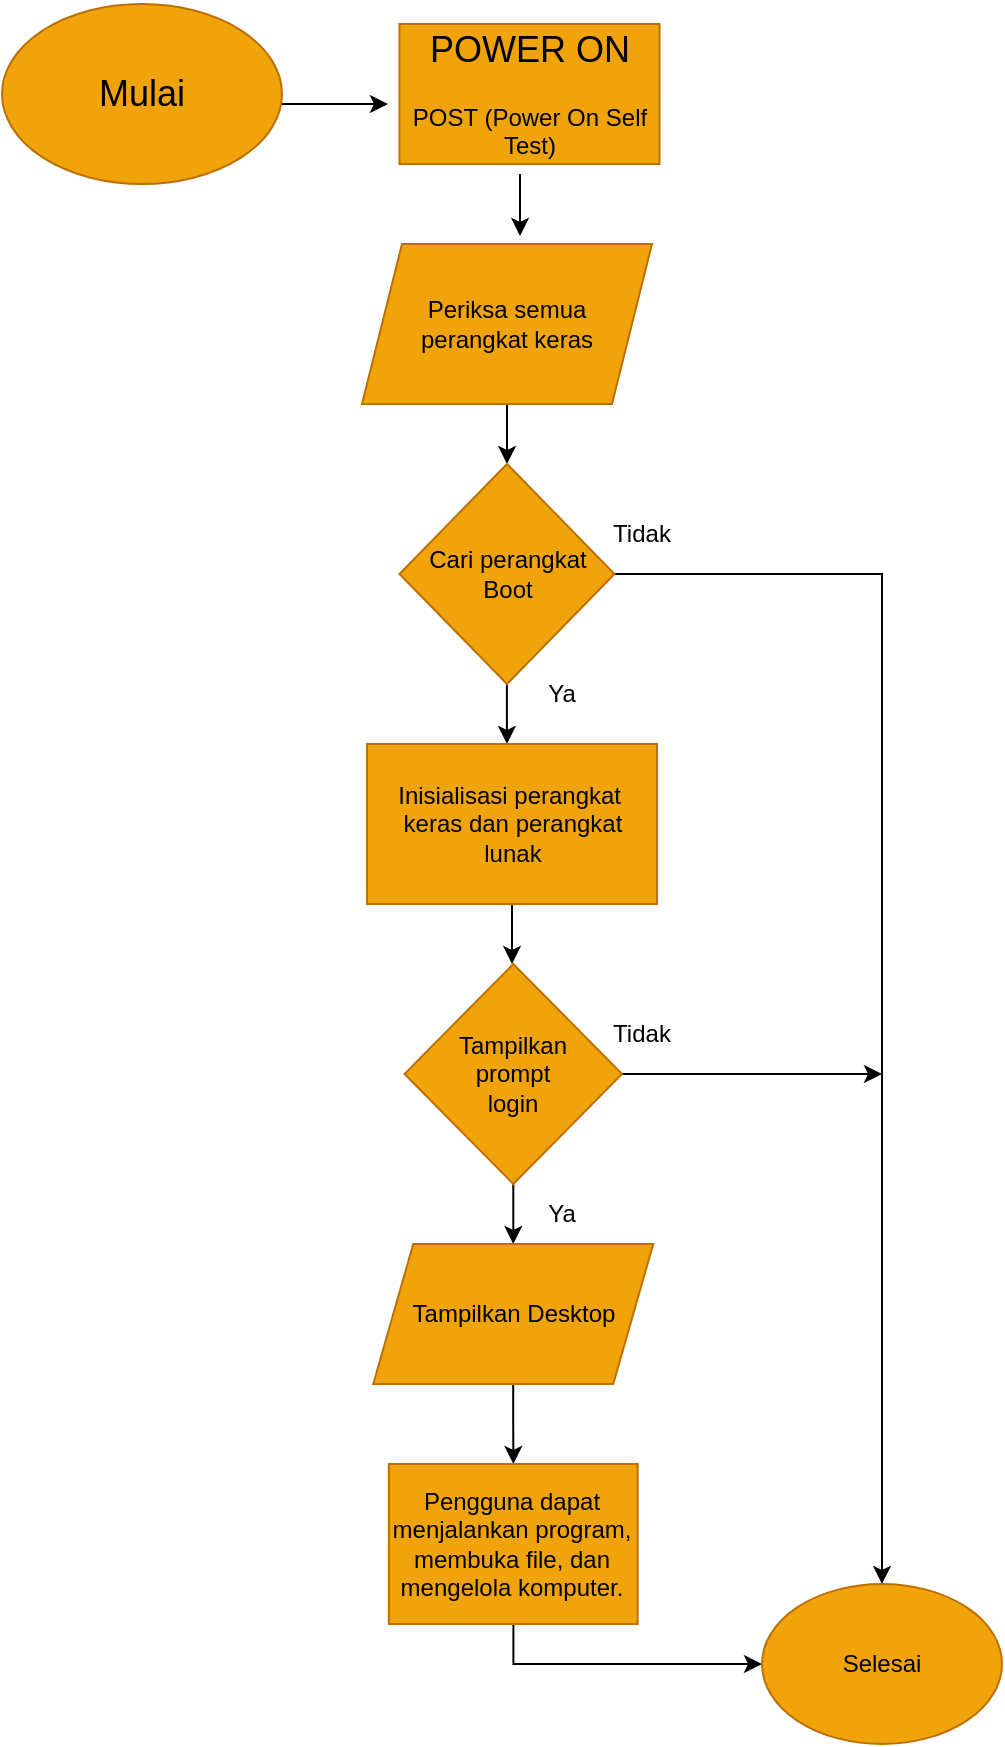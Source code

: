 <mxfile version="23.1.8" type="github">
  <diagram name="Halaman-1" id="z07J5baDnEYeyHc21Ukh">
    <mxGraphModel dx="880" dy="426" grid="1" gridSize="10" guides="1" tooltips="1" connect="1" arrows="1" fold="1" page="1" pageScale="1" pageWidth="827" pageHeight="1169" math="0" shadow="0">
      <root>
        <mxCell id="0" />
        <mxCell id="1" parent="0" />
        <mxCell id="0-bJSz4LQNOg2kQ7naPu-22" style="edgeStyle=orthogonalEdgeStyle;rounded=0;orthogonalLoop=1;jettySize=auto;html=1;entryX=0;entryY=0.5;entryDx=0;entryDy=0;" edge="1" parent="1">
          <mxGeometry relative="1" as="geometry">
            <mxPoint x="140" y="80" as="sourcePoint" />
            <mxPoint x="193" y="80" as="targetPoint" />
          </mxGeometry>
        </mxCell>
        <mxCell id="0-bJSz4LQNOg2kQ7naPu-23" style="edgeStyle=orthogonalEdgeStyle;rounded=0;orthogonalLoop=1;jettySize=auto;html=1;" edge="1" parent="1" source="0-bJSz4LQNOg2kQ7naPu-24">
          <mxGeometry relative="1" as="geometry">
            <mxPoint x="252.495" y="260" as="targetPoint" />
          </mxGeometry>
        </mxCell>
        <mxCell id="0-bJSz4LQNOg2kQ7naPu-24" value="Periksa semua&lt;br&gt;perangkat keras" style="shape=parallelogram;perimeter=parallelogramPerimeter;whiteSpace=wrap;html=1;fixedSize=1;fillColor=#f0a30a;fontColor=#000000;strokeColor=#BD7000;" vertex="1" parent="1">
          <mxGeometry x="180" y="150" width="144.99" height="80" as="geometry" />
        </mxCell>
        <mxCell id="0-bJSz4LQNOg2kQ7naPu-25" style="edgeStyle=orthogonalEdgeStyle;rounded=0;orthogonalLoop=1;jettySize=auto;html=1;" edge="1" parent="1" source="0-bJSz4LQNOg2kQ7naPu-27">
          <mxGeometry relative="1" as="geometry">
            <mxPoint x="252.495" y="400" as="targetPoint" />
          </mxGeometry>
        </mxCell>
        <mxCell id="0-bJSz4LQNOg2kQ7naPu-26" style="edgeStyle=orthogonalEdgeStyle;rounded=0;orthogonalLoop=1;jettySize=auto;html=1;exitX=1;exitY=0.5;exitDx=0;exitDy=0;" edge="1" parent="1" source="0-bJSz4LQNOg2kQ7naPu-27" target="0-bJSz4LQNOg2kQ7naPu-41">
          <mxGeometry relative="1" as="geometry">
            <mxPoint x="410" y="315" as="targetPoint" />
          </mxGeometry>
        </mxCell>
        <mxCell id="0-bJSz4LQNOg2kQ7naPu-27" value="Cari perangkat&lt;br&gt;Boot" style="rhombus;whiteSpace=wrap;html=1;fillColor=#f0a30a;fontColor=#000000;strokeColor=#BD7000;" vertex="1" parent="1">
          <mxGeometry x="198.74" y="260" width="107.51" height="110" as="geometry" />
        </mxCell>
        <mxCell id="0-bJSz4LQNOg2kQ7naPu-28" value="Tidak" style="text;strokeColor=none;align=center;fillColor=none;html=1;verticalAlign=middle;whiteSpace=wrap;rounded=0;" vertex="1" parent="1">
          <mxGeometry x="290" y="280" width="60" height="30" as="geometry" />
        </mxCell>
        <mxCell id="0-bJSz4LQNOg2kQ7naPu-29" value="Ya" style="text;strokeColor=none;align=center;fillColor=none;html=1;verticalAlign=middle;whiteSpace=wrap;rounded=0;" vertex="1" parent="1">
          <mxGeometry x="250" y="360" width="60" height="30" as="geometry" />
        </mxCell>
        <mxCell id="0-bJSz4LQNOg2kQ7naPu-30" style="edgeStyle=orthogonalEdgeStyle;rounded=0;orthogonalLoop=1;jettySize=auto;html=1;" edge="1" parent="1" source="0-bJSz4LQNOg2kQ7naPu-31">
          <mxGeometry relative="1" as="geometry">
            <mxPoint x="255.015" y="510" as="targetPoint" />
          </mxGeometry>
        </mxCell>
        <mxCell id="0-bJSz4LQNOg2kQ7naPu-31" value="Inisialisasi perangkat&amp;nbsp;&lt;br&gt;keras dan perangkat&lt;br&gt;lunak" style="rounded=0;whiteSpace=wrap;html=1;fillColor=#f0a30a;fontColor=#000000;strokeColor=#BD7000;" vertex="1" parent="1">
          <mxGeometry x="182.52" y="400" width="144.99" height="80" as="geometry" />
        </mxCell>
        <mxCell id="0-bJSz4LQNOg2kQ7naPu-32" style="edgeStyle=orthogonalEdgeStyle;rounded=0;orthogonalLoop=1;jettySize=auto;html=1;" edge="1" parent="1" source="0-bJSz4LQNOg2kQ7naPu-34">
          <mxGeometry relative="1" as="geometry">
            <mxPoint x="440" y="565" as="targetPoint" />
          </mxGeometry>
        </mxCell>
        <mxCell id="0-bJSz4LQNOg2kQ7naPu-33" style="edgeStyle=orthogonalEdgeStyle;rounded=0;orthogonalLoop=1;jettySize=auto;html=1;" edge="1" parent="1" source="0-bJSz4LQNOg2kQ7naPu-34">
          <mxGeometry relative="1" as="geometry">
            <mxPoint x="255.63" y="650" as="targetPoint" />
          </mxGeometry>
        </mxCell>
        <mxCell id="0-bJSz4LQNOg2kQ7naPu-34" value="Tampilkan&lt;br&gt;prompt&lt;br&gt;login" style="rhombus;whiteSpace=wrap;html=1;fillColor=#f0a30a;fontColor=#000000;strokeColor=#BD7000;" vertex="1" parent="1">
          <mxGeometry x="201.26" y="510" width="108.74" height="110" as="geometry" />
        </mxCell>
        <mxCell id="0-bJSz4LQNOg2kQ7naPu-35" value="Tidak" style="text;strokeColor=none;align=center;fillColor=none;html=1;verticalAlign=middle;whiteSpace=wrap;rounded=0;" vertex="1" parent="1">
          <mxGeometry x="290" y="530" width="60" height="30" as="geometry" />
        </mxCell>
        <mxCell id="0-bJSz4LQNOg2kQ7naPu-36" value="Ya" style="text;strokeColor=none;align=center;fillColor=none;html=1;verticalAlign=middle;whiteSpace=wrap;rounded=0;" vertex="1" parent="1">
          <mxGeometry x="250" y="620" width="60" height="30" as="geometry" />
        </mxCell>
        <mxCell id="0-bJSz4LQNOg2kQ7naPu-37" style="edgeStyle=orthogonalEdgeStyle;rounded=0;orthogonalLoop=1;jettySize=auto;html=1;" edge="1" parent="1" source="0-bJSz4LQNOg2kQ7naPu-38" target="0-bJSz4LQNOg2kQ7naPu-40">
          <mxGeometry relative="1" as="geometry">
            <mxPoint x="255.63" y="750" as="targetPoint" />
          </mxGeometry>
        </mxCell>
        <mxCell id="0-bJSz4LQNOg2kQ7naPu-38" value="Tampilkan Desktop" style="shape=parallelogram;perimeter=parallelogramPerimeter;whiteSpace=wrap;html=1;fixedSize=1;fillColor=#f0a30a;fontColor=#000000;strokeColor=#BD7000;" vertex="1" parent="1">
          <mxGeometry x="185.63" y="650" width="140" height="70" as="geometry" />
        </mxCell>
        <mxCell id="0-bJSz4LQNOg2kQ7naPu-39" style="edgeStyle=orthogonalEdgeStyle;rounded=0;orthogonalLoop=1;jettySize=auto;html=1;" edge="1" parent="1" source="0-bJSz4LQNOg2kQ7naPu-40">
          <mxGeometry relative="1" as="geometry">
            <mxPoint x="380" y="860" as="targetPoint" />
            <Array as="points">
              <mxPoint x="256" y="860" />
            </Array>
          </mxGeometry>
        </mxCell>
        <mxCell id="0-bJSz4LQNOg2kQ7naPu-40" value="Pengguna dapat menjalankan program, membuka file, dan mengelola komputer." style="rounded=0;whiteSpace=wrap;html=1;fillColor=#f0a30a;fontColor=#000000;strokeColor=#BD7000;" vertex="1" parent="1">
          <mxGeometry x="193.45" y="760" width="124.37" height="80" as="geometry" />
        </mxCell>
        <mxCell id="0-bJSz4LQNOg2kQ7naPu-41" value="Selesai" style="ellipse;whiteSpace=wrap;html=1;fillColor=#f0a30a;fontColor=#000000;strokeColor=#BD7000;" vertex="1" parent="1">
          <mxGeometry x="380" y="820" width="120" height="80" as="geometry" />
        </mxCell>
        <mxCell id="0-bJSz4LQNOg2kQ7naPu-42" style="edgeStyle=orthogonalEdgeStyle;rounded=0;orthogonalLoop=1;jettySize=auto;html=1;entryX=0.545;entryY=-0.05;entryDx=0;entryDy=0;entryPerimeter=0;" edge="1" parent="1" target="0-bJSz4LQNOg2kQ7naPu-24">
          <mxGeometry relative="1" as="geometry">
            <mxPoint x="259" y="115" as="sourcePoint" />
          </mxGeometry>
        </mxCell>
        <mxCell id="0-bJSz4LQNOg2kQ7naPu-43" value="&lt;h2 style=&quot;border-color: var(--border-color);&quot;&gt;&lt;span style=&quot;border-color: var(--border-color); font-weight: normal;&quot;&gt;POWER ON&lt;/span&gt;&lt;/h2&gt;&lt;h3&gt;&lt;div style=&quot;border-color: var(--border-color); font-size: 12px;&quot;&gt;&lt;span style=&quot;border-color: var(--border-color); font-weight: normal;&quot;&gt;POST (Power On Self Test)&lt;/span&gt;&lt;/div&gt;&lt;/h3&gt;" style="rounded=0;whiteSpace=wrap;html=1;fillColor=#f0a30a;fontColor=#000000;strokeColor=#BD7000;" vertex="1" parent="1">
          <mxGeometry x="198.74" y="40" width="130" height="70" as="geometry" />
        </mxCell>
        <mxCell id="0-bJSz4LQNOg2kQ7naPu-44" value="&lt;h2&gt;&lt;span style=&quot;font-weight: normal;&quot;&gt;Mulai&lt;/span&gt;&lt;/h2&gt;" style="ellipse;whiteSpace=wrap;html=1;fillColor=#f0a30a;fontColor=#000000;strokeColor=#BD7000;" vertex="1" parent="1">
          <mxGeometry x="-1.421e-14" y="30" width="140" height="90" as="geometry" />
        </mxCell>
      </root>
    </mxGraphModel>
  </diagram>
</mxfile>
